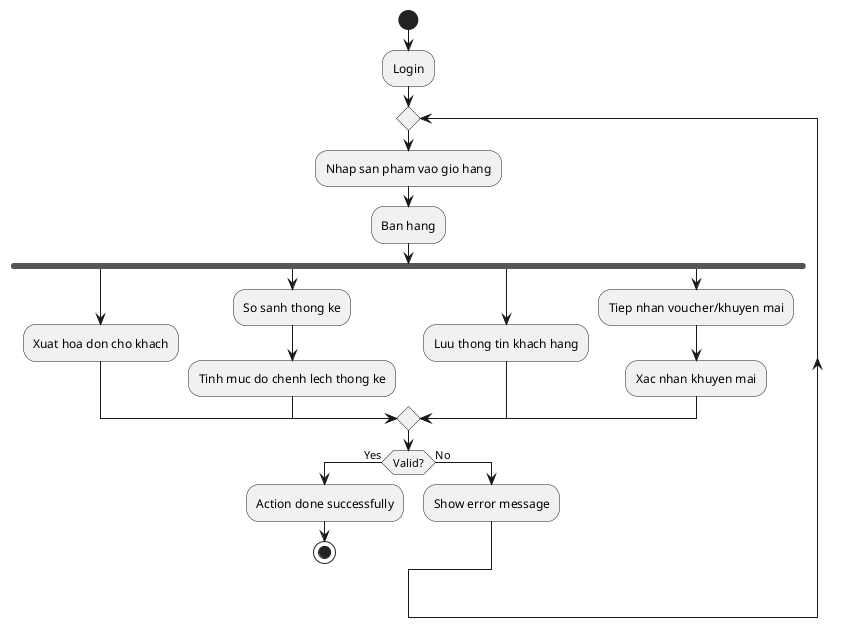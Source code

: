 @startuml Ban hang

start
:Login;
repeat
:Nhap san pham vao gio hang;
:Ban hang;
fork
:Xuat hoa don cho khach;

fork again
:So sanh thong ke;
:Tinh muc do chenh lech thong ke;

fork again
:Luu thong tin khach hang;

fork again
:Tiep nhan voucher/khuyen mai;
:Xac nhan khuyen mai;

end merge
if (Valid?) then (Yes)
:Action done successfully;
stop
else (No)
:Show error message;
